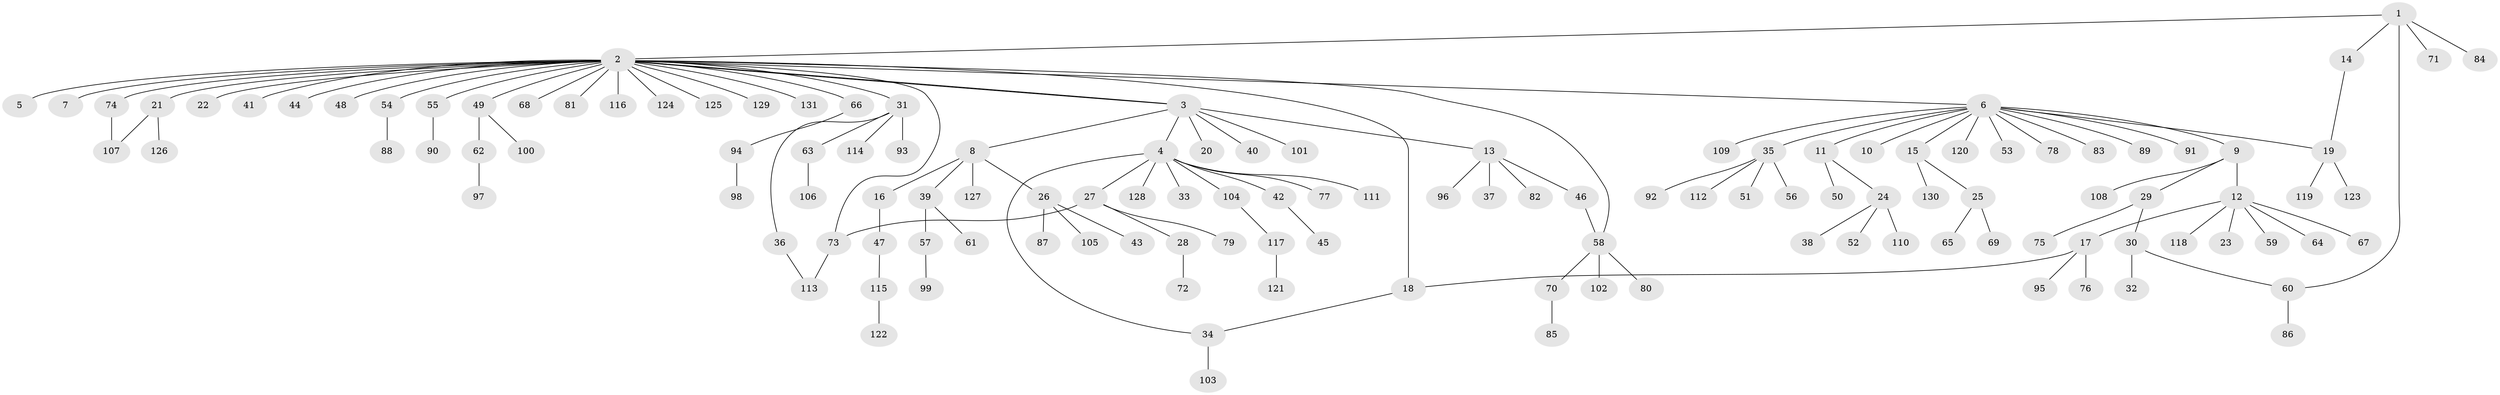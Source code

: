 // Generated by graph-tools (version 1.1) at 2025/35/03/09/25 02:35:22]
// undirected, 131 vertices, 139 edges
graph export_dot {
graph [start="1"]
  node [color=gray90,style=filled];
  1;
  2;
  3;
  4;
  5;
  6;
  7;
  8;
  9;
  10;
  11;
  12;
  13;
  14;
  15;
  16;
  17;
  18;
  19;
  20;
  21;
  22;
  23;
  24;
  25;
  26;
  27;
  28;
  29;
  30;
  31;
  32;
  33;
  34;
  35;
  36;
  37;
  38;
  39;
  40;
  41;
  42;
  43;
  44;
  45;
  46;
  47;
  48;
  49;
  50;
  51;
  52;
  53;
  54;
  55;
  56;
  57;
  58;
  59;
  60;
  61;
  62;
  63;
  64;
  65;
  66;
  67;
  68;
  69;
  70;
  71;
  72;
  73;
  74;
  75;
  76;
  77;
  78;
  79;
  80;
  81;
  82;
  83;
  84;
  85;
  86;
  87;
  88;
  89;
  90;
  91;
  92;
  93;
  94;
  95;
  96;
  97;
  98;
  99;
  100;
  101;
  102;
  103;
  104;
  105;
  106;
  107;
  108;
  109;
  110;
  111;
  112;
  113;
  114;
  115;
  116;
  117;
  118;
  119;
  120;
  121;
  122;
  123;
  124;
  125;
  126;
  127;
  128;
  129;
  130;
  131;
  1 -- 2;
  1 -- 14;
  1 -- 60;
  1 -- 71;
  1 -- 84;
  2 -- 3;
  2 -- 3;
  2 -- 5;
  2 -- 6;
  2 -- 7;
  2 -- 18;
  2 -- 21;
  2 -- 22;
  2 -- 31;
  2 -- 41;
  2 -- 44;
  2 -- 48;
  2 -- 49;
  2 -- 54;
  2 -- 55;
  2 -- 58;
  2 -- 66;
  2 -- 68;
  2 -- 73;
  2 -- 74;
  2 -- 81;
  2 -- 116;
  2 -- 124;
  2 -- 125;
  2 -- 129;
  2 -- 131;
  3 -- 4;
  3 -- 8;
  3 -- 13;
  3 -- 20;
  3 -- 40;
  3 -- 101;
  4 -- 27;
  4 -- 33;
  4 -- 34;
  4 -- 42;
  4 -- 77;
  4 -- 104;
  4 -- 111;
  4 -- 128;
  6 -- 9;
  6 -- 10;
  6 -- 11;
  6 -- 15;
  6 -- 19;
  6 -- 35;
  6 -- 53;
  6 -- 78;
  6 -- 83;
  6 -- 89;
  6 -- 91;
  6 -- 109;
  6 -- 120;
  8 -- 16;
  8 -- 26;
  8 -- 39;
  8 -- 127;
  9 -- 12;
  9 -- 29;
  9 -- 108;
  11 -- 24;
  11 -- 50;
  12 -- 17;
  12 -- 23;
  12 -- 59;
  12 -- 64;
  12 -- 67;
  12 -- 118;
  13 -- 37;
  13 -- 46;
  13 -- 82;
  13 -- 96;
  14 -- 19;
  15 -- 25;
  15 -- 130;
  16 -- 47;
  17 -- 18;
  17 -- 76;
  17 -- 95;
  18 -- 34;
  19 -- 119;
  19 -- 123;
  21 -- 107;
  21 -- 126;
  24 -- 38;
  24 -- 52;
  24 -- 110;
  25 -- 65;
  25 -- 69;
  26 -- 43;
  26 -- 87;
  26 -- 105;
  27 -- 28;
  27 -- 73;
  27 -- 79;
  28 -- 72;
  29 -- 30;
  29 -- 75;
  30 -- 32;
  30 -- 60;
  31 -- 36;
  31 -- 63;
  31 -- 93;
  31 -- 114;
  34 -- 103;
  35 -- 51;
  35 -- 56;
  35 -- 92;
  35 -- 112;
  36 -- 113;
  39 -- 57;
  39 -- 61;
  42 -- 45;
  46 -- 58;
  47 -- 115;
  49 -- 62;
  49 -- 100;
  54 -- 88;
  55 -- 90;
  57 -- 99;
  58 -- 70;
  58 -- 80;
  58 -- 102;
  60 -- 86;
  62 -- 97;
  63 -- 106;
  66 -- 94;
  70 -- 85;
  73 -- 113;
  74 -- 107;
  94 -- 98;
  104 -- 117;
  115 -- 122;
  117 -- 121;
}
